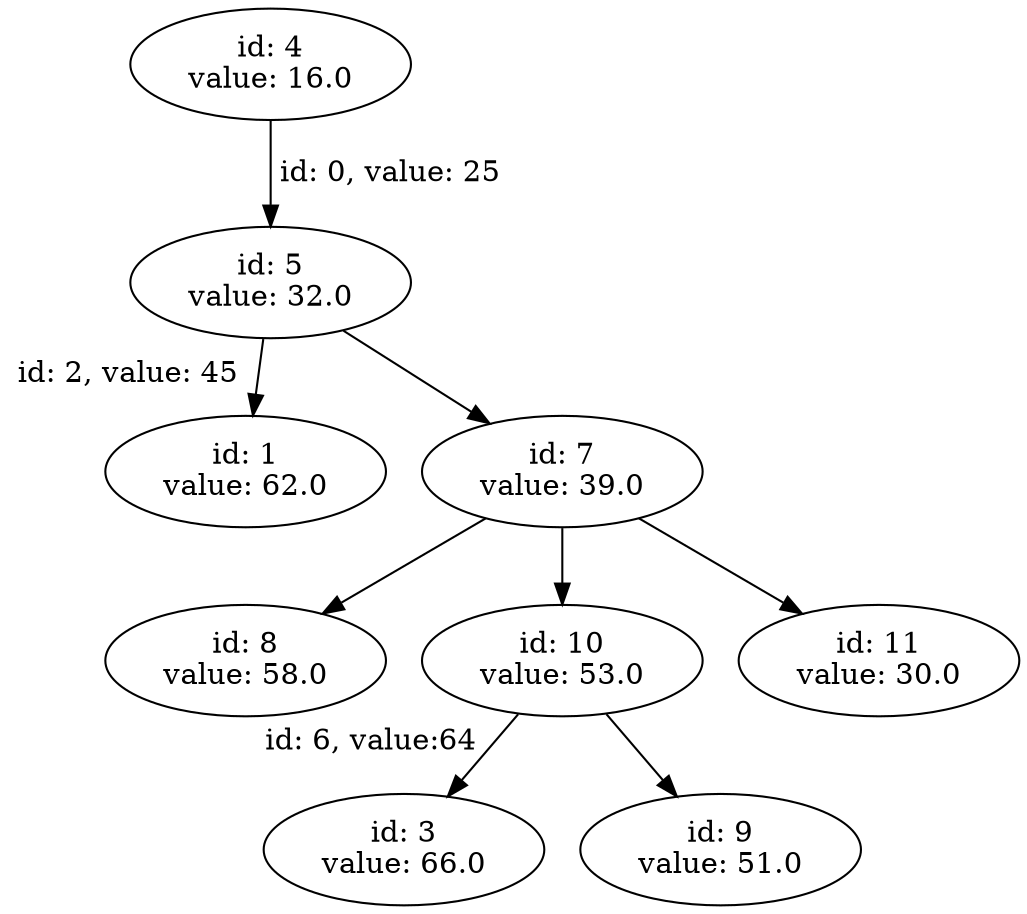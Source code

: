 strict digraph  {
    1 [label="id: 1\nvalue: 62.0"];
    3 [label="id: 3\nvalue: 66.0"];
    4 [label="id: 4\nvalue: 16.0"];
    5 [label="id: 5\nvalue: 32.0"];
    7 [label="id: 7\nvalue: 39.0"];
    8 [label="id: 8\nvalue: 58.0"];
    9 [label="id: 9\nvalue: 51.0"];
    10 [label="id: 10\nvalue: 53.0"];
    11 [label="id: 11\nvalue: 30.0"];
	4 -> 5 [label=" id: 0, value: 25"];
	5 -> 1 [headlabel=" id: 2, value: 45", labeldistance=6.5, labelangle=80];
	5 -> 7;
	7 -> 8;
	7 -> 10;
	7 -> 11;
	10 -> 3 [headlabel= "id: 6, value:64", labeldistance=4.5, labelangle=95];
	10 -> 9;
}

